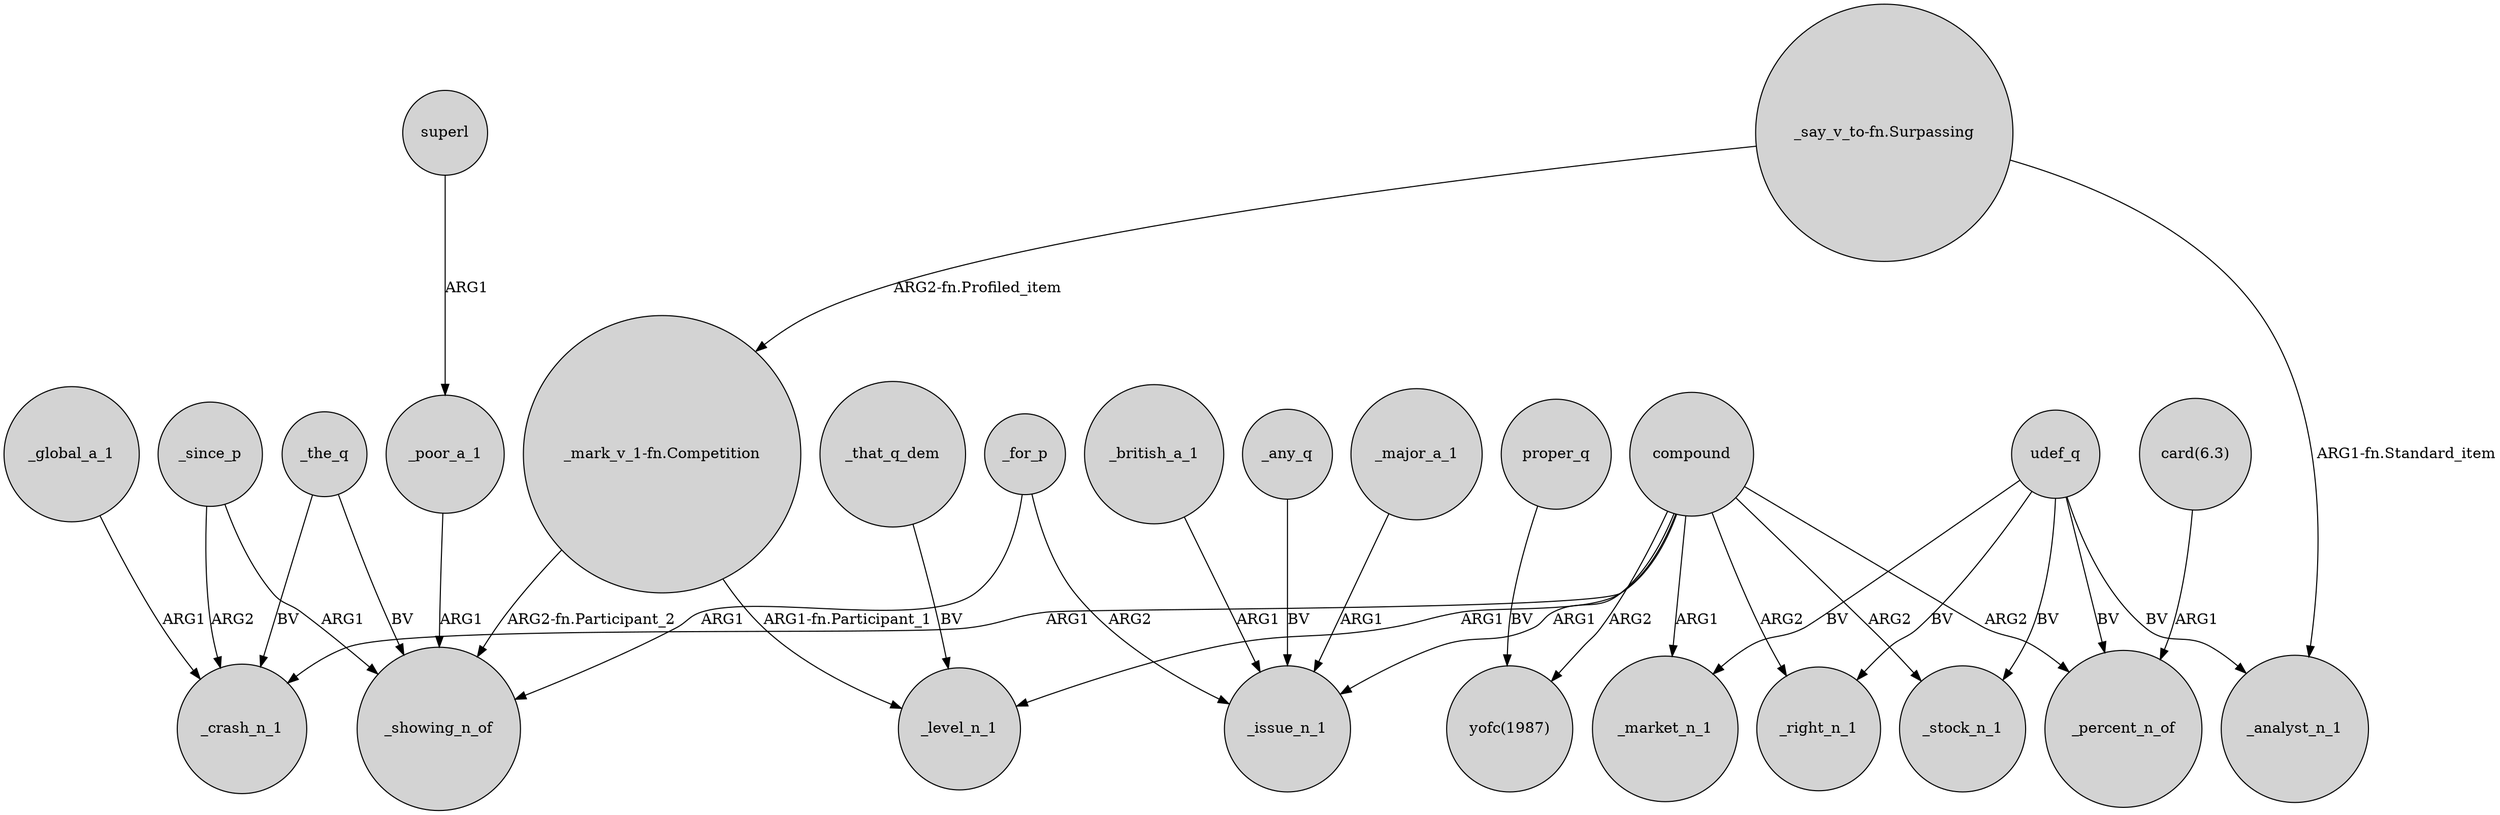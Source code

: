 digraph {
	node [shape=circle style=filled]
	_since_p -> _crash_n_1 [label=ARG2]
	compound -> _level_n_1 [label=ARG1]
	_that_q_dem -> _level_n_1 [label=BV]
	udef_q -> _market_n_1 [label=BV]
	superl -> _poor_a_1 [label=ARG1]
	udef_q -> _analyst_n_1 [label=BV]
	"_say_v_to-fn.Surpassing" -> "_mark_v_1-fn.Competition" [label="ARG2-fn.Profiled_item"]
	_global_a_1 -> _crash_n_1 [label=ARG1]
	udef_q -> _right_n_1 [label=BV]
	_for_p -> _issue_n_1 [label=ARG2]
	_the_q -> _crash_n_1 [label=BV]
	compound -> _right_n_1 [label=ARG2]
	"_mark_v_1-fn.Competition" -> _level_n_1 [label="ARG1-fn.Participant_1"]
	_british_a_1 -> _issue_n_1 [label=ARG1]
	udef_q -> _stock_n_1 [label=BV]
	_since_p -> _showing_n_of [label=ARG1]
	"card(6.3)" -> _percent_n_of [label=ARG1]
	_for_p -> _showing_n_of [label=ARG1]
	compound -> _crash_n_1 [label=ARG1]
	_poor_a_1 -> _showing_n_of [label=ARG1]
	"_mark_v_1-fn.Competition" -> _showing_n_of [label="ARG2-fn.Participant_2"]
	proper_q -> "yofc(1987)" [label=BV]
	udef_q -> _percent_n_of [label=BV]
	compound -> _stock_n_1 [label=ARG2]
	compound -> _percent_n_of [label=ARG2]
	_the_q -> _showing_n_of [label=BV]
	_any_q -> _issue_n_1 [label=BV]
	_major_a_1 -> _issue_n_1 [label=ARG1]
	compound -> _market_n_1 [label=ARG1]
	"_say_v_to-fn.Surpassing" -> _analyst_n_1 [label="ARG1-fn.Standard_item"]
	compound -> _issue_n_1 [label=ARG1]
	compound -> "yofc(1987)" [label=ARG2]
}
